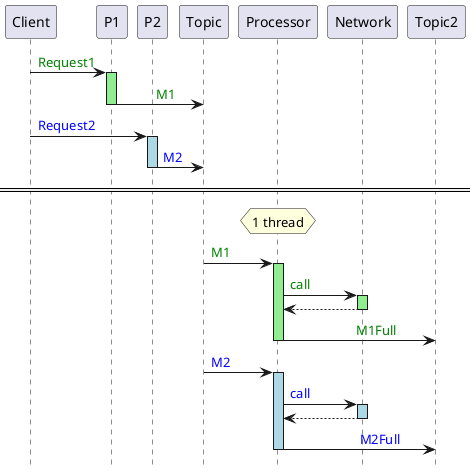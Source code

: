 @startuml
'title Producer Race
hide footbox
participant Client
participant P1
participant P2

Client->P1++ #lightgreen: <font color=green>Request1
Topic<-P1--: <font color=green>           M1
Client->P2++ #lightblue: <font color=blue>Request2
Topic<-P2--: <font color=blue> M2
====
'⭐️ Uncomment below
hnote over Processor: 1 thread
Topic->Processor++ #lightgreen: <font color=green>M1
Processor->Network++ #lightgreen: <font color=green>call
Processor<--Network--
Topic2<-Processor--: <font color=green>                     M1Full
Topic->Processor++ #lightblue: <font color=blue>M2
Processor->Network++ #lightblue: <font color=blue>call
Processor<--Network--
Topic2<-Processor--: <font color=blue>                      M2Full
@enduml